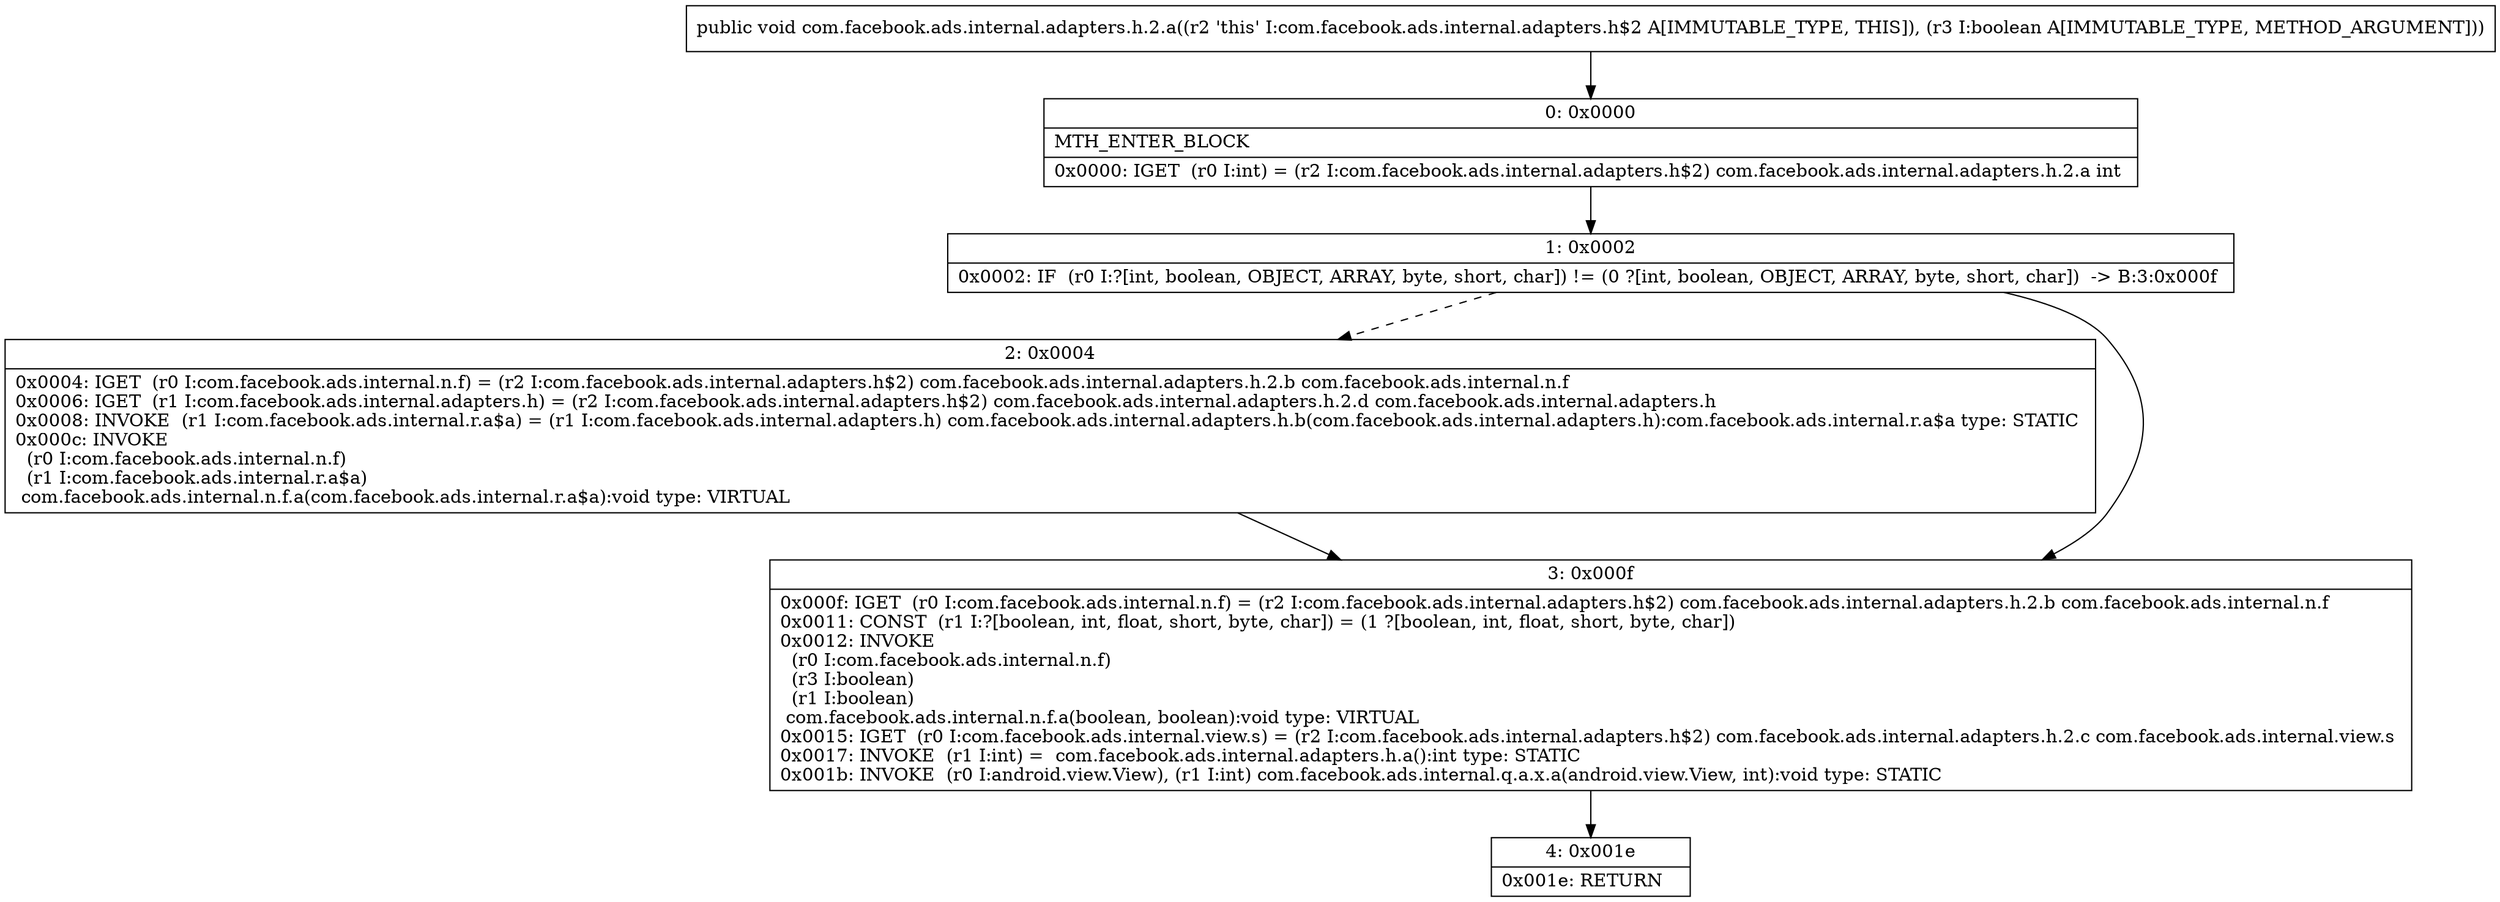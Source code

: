 digraph "CFG forcom.facebook.ads.internal.adapters.h.2.a(Z)V" {
Node_0 [shape=record,label="{0\:\ 0x0000|MTH_ENTER_BLOCK\l|0x0000: IGET  (r0 I:int) = (r2 I:com.facebook.ads.internal.adapters.h$2) com.facebook.ads.internal.adapters.h.2.a int \l}"];
Node_1 [shape=record,label="{1\:\ 0x0002|0x0002: IF  (r0 I:?[int, boolean, OBJECT, ARRAY, byte, short, char]) != (0 ?[int, boolean, OBJECT, ARRAY, byte, short, char])  \-\> B:3:0x000f \l}"];
Node_2 [shape=record,label="{2\:\ 0x0004|0x0004: IGET  (r0 I:com.facebook.ads.internal.n.f) = (r2 I:com.facebook.ads.internal.adapters.h$2) com.facebook.ads.internal.adapters.h.2.b com.facebook.ads.internal.n.f \l0x0006: IGET  (r1 I:com.facebook.ads.internal.adapters.h) = (r2 I:com.facebook.ads.internal.adapters.h$2) com.facebook.ads.internal.adapters.h.2.d com.facebook.ads.internal.adapters.h \l0x0008: INVOKE  (r1 I:com.facebook.ads.internal.r.a$a) = (r1 I:com.facebook.ads.internal.adapters.h) com.facebook.ads.internal.adapters.h.b(com.facebook.ads.internal.adapters.h):com.facebook.ads.internal.r.a$a type: STATIC \l0x000c: INVOKE  \l  (r0 I:com.facebook.ads.internal.n.f)\l  (r1 I:com.facebook.ads.internal.r.a$a)\l com.facebook.ads.internal.n.f.a(com.facebook.ads.internal.r.a$a):void type: VIRTUAL \l}"];
Node_3 [shape=record,label="{3\:\ 0x000f|0x000f: IGET  (r0 I:com.facebook.ads.internal.n.f) = (r2 I:com.facebook.ads.internal.adapters.h$2) com.facebook.ads.internal.adapters.h.2.b com.facebook.ads.internal.n.f \l0x0011: CONST  (r1 I:?[boolean, int, float, short, byte, char]) = (1 ?[boolean, int, float, short, byte, char]) \l0x0012: INVOKE  \l  (r0 I:com.facebook.ads.internal.n.f)\l  (r3 I:boolean)\l  (r1 I:boolean)\l com.facebook.ads.internal.n.f.a(boolean, boolean):void type: VIRTUAL \l0x0015: IGET  (r0 I:com.facebook.ads.internal.view.s) = (r2 I:com.facebook.ads.internal.adapters.h$2) com.facebook.ads.internal.adapters.h.2.c com.facebook.ads.internal.view.s \l0x0017: INVOKE  (r1 I:int) =  com.facebook.ads.internal.adapters.h.a():int type: STATIC \l0x001b: INVOKE  (r0 I:android.view.View), (r1 I:int) com.facebook.ads.internal.q.a.x.a(android.view.View, int):void type: STATIC \l}"];
Node_4 [shape=record,label="{4\:\ 0x001e|0x001e: RETURN   \l}"];
MethodNode[shape=record,label="{public void com.facebook.ads.internal.adapters.h.2.a((r2 'this' I:com.facebook.ads.internal.adapters.h$2 A[IMMUTABLE_TYPE, THIS]), (r3 I:boolean A[IMMUTABLE_TYPE, METHOD_ARGUMENT])) }"];
MethodNode -> Node_0;
Node_0 -> Node_1;
Node_1 -> Node_2[style=dashed];
Node_1 -> Node_3;
Node_2 -> Node_3;
Node_3 -> Node_4;
}

